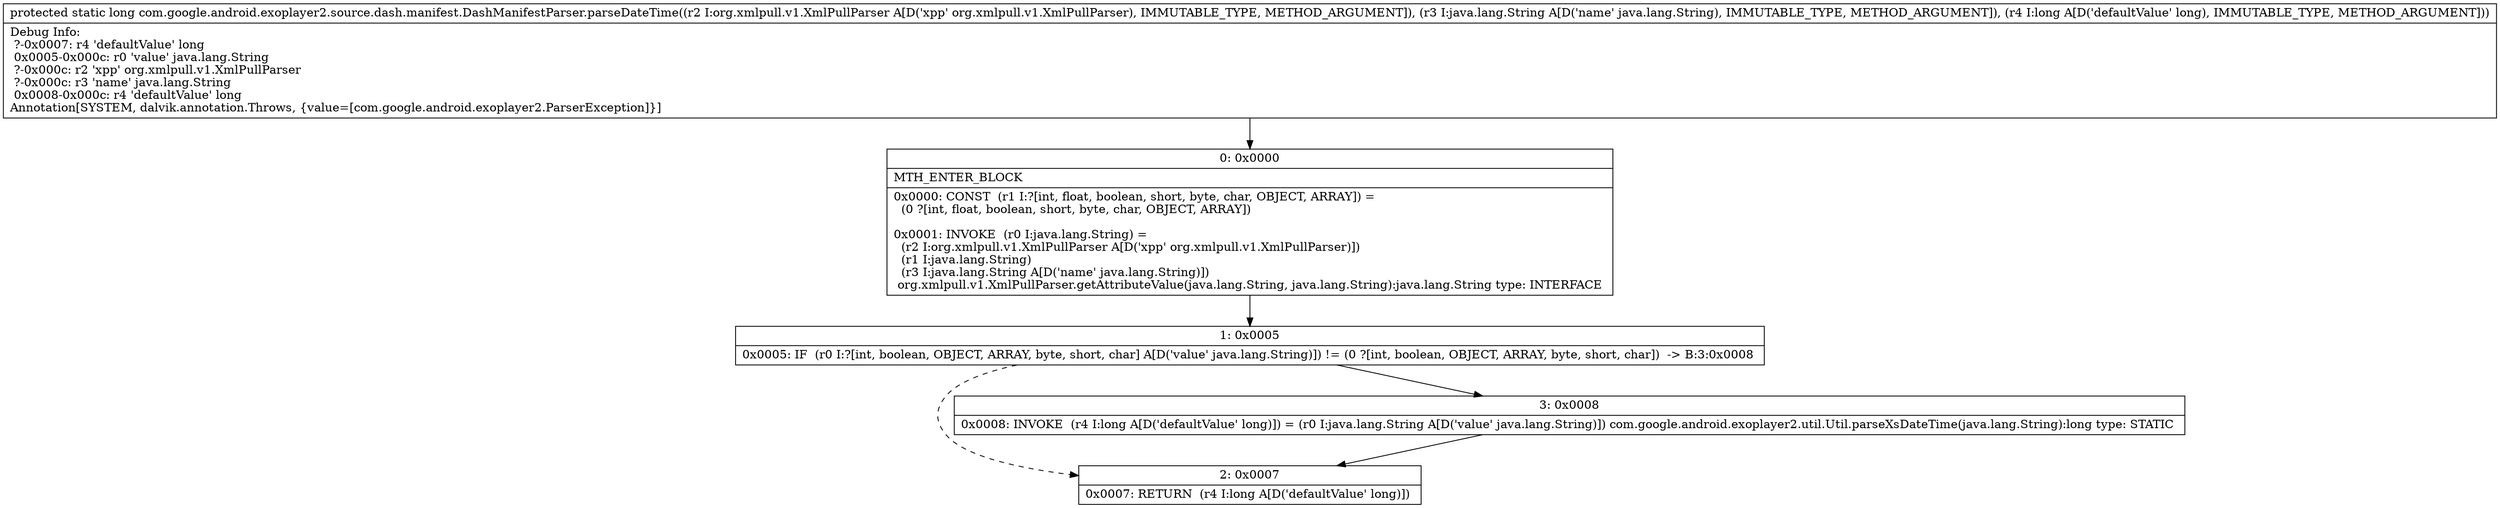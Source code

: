 digraph "CFG forcom.google.android.exoplayer2.source.dash.manifest.DashManifestParser.parseDateTime(Lorg\/xmlpull\/v1\/XmlPullParser;Ljava\/lang\/String;J)J" {
Node_0 [shape=record,label="{0\:\ 0x0000|MTH_ENTER_BLOCK\l|0x0000: CONST  (r1 I:?[int, float, boolean, short, byte, char, OBJECT, ARRAY]) = \l  (0 ?[int, float, boolean, short, byte, char, OBJECT, ARRAY])\l \l0x0001: INVOKE  (r0 I:java.lang.String) = \l  (r2 I:org.xmlpull.v1.XmlPullParser A[D('xpp' org.xmlpull.v1.XmlPullParser)])\l  (r1 I:java.lang.String)\l  (r3 I:java.lang.String A[D('name' java.lang.String)])\l org.xmlpull.v1.XmlPullParser.getAttributeValue(java.lang.String, java.lang.String):java.lang.String type: INTERFACE \l}"];
Node_1 [shape=record,label="{1\:\ 0x0005|0x0005: IF  (r0 I:?[int, boolean, OBJECT, ARRAY, byte, short, char] A[D('value' java.lang.String)]) != (0 ?[int, boolean, OBJECT, ARRAY, byte, short, char])  \-\> B:3:0x0008 \l}"];
Node_2 [shape=record,label="{2\:\ 0x0007|0x0007: RETURN  (r4 I:long A[D('defaultValue' long)]) \l}"];
Node_3 [shape=record,label="{3\:\ 0x0008|0x0008: INVOKE  (r4 I:long A[D('defaultValue' long)]) = (r0 I:java.lang.String A[D('value' java.lang.String)]) com.google.android.exoplayer2.util.Util.parseXsDateTime(java.lang.String):long type: STATIC \l}"];
MethodNode[shape=record,label="{protected static long com.google.android.exoplayer2.source.dash.manifest.DashManifestParser.parseDateTime((r2 I:org.xmlpull.v1.XmlPullParser A[D('xpp' org.xmlpull.v1.XmlPullParser), IMMUTABLE_TYPE, METHOD_ARGUMENT]), (r3 I:java.lang.String A[D('name' java.lang.String), IMMUTABLE_TYPE, METHOD_ARGUMENT]), (r4 I:long A[D('defaultValue' long), IMMUTABLE_TYPE, METHOD_ARGUMENT]))  | Debug Info:\l  ?\-0x0007: r4 'defaultValue' long\l  0x0005\-0x000c: r0 'value' java.lang.String\l  ?\-0x000c: r2 'xpp' org.xmlpull.v1.XmlPullParser\l  ?\-0x000c: r3 'name' java.lang.String\l  0x0008\-0x000c: r4 'defaultValue' long\lAnnotation[SYSTEM, dalvik.annotation.Throws, \{value=[com.google.android.exoplayer2.ParserException]\}]\l}"];
MethodNode -> Node_0;
Node_0 -> Node_1;
Node_1 -> Node_2[style=dashed];
Node_1 -> Node_3;
Node_3 -> Node_2;
}

